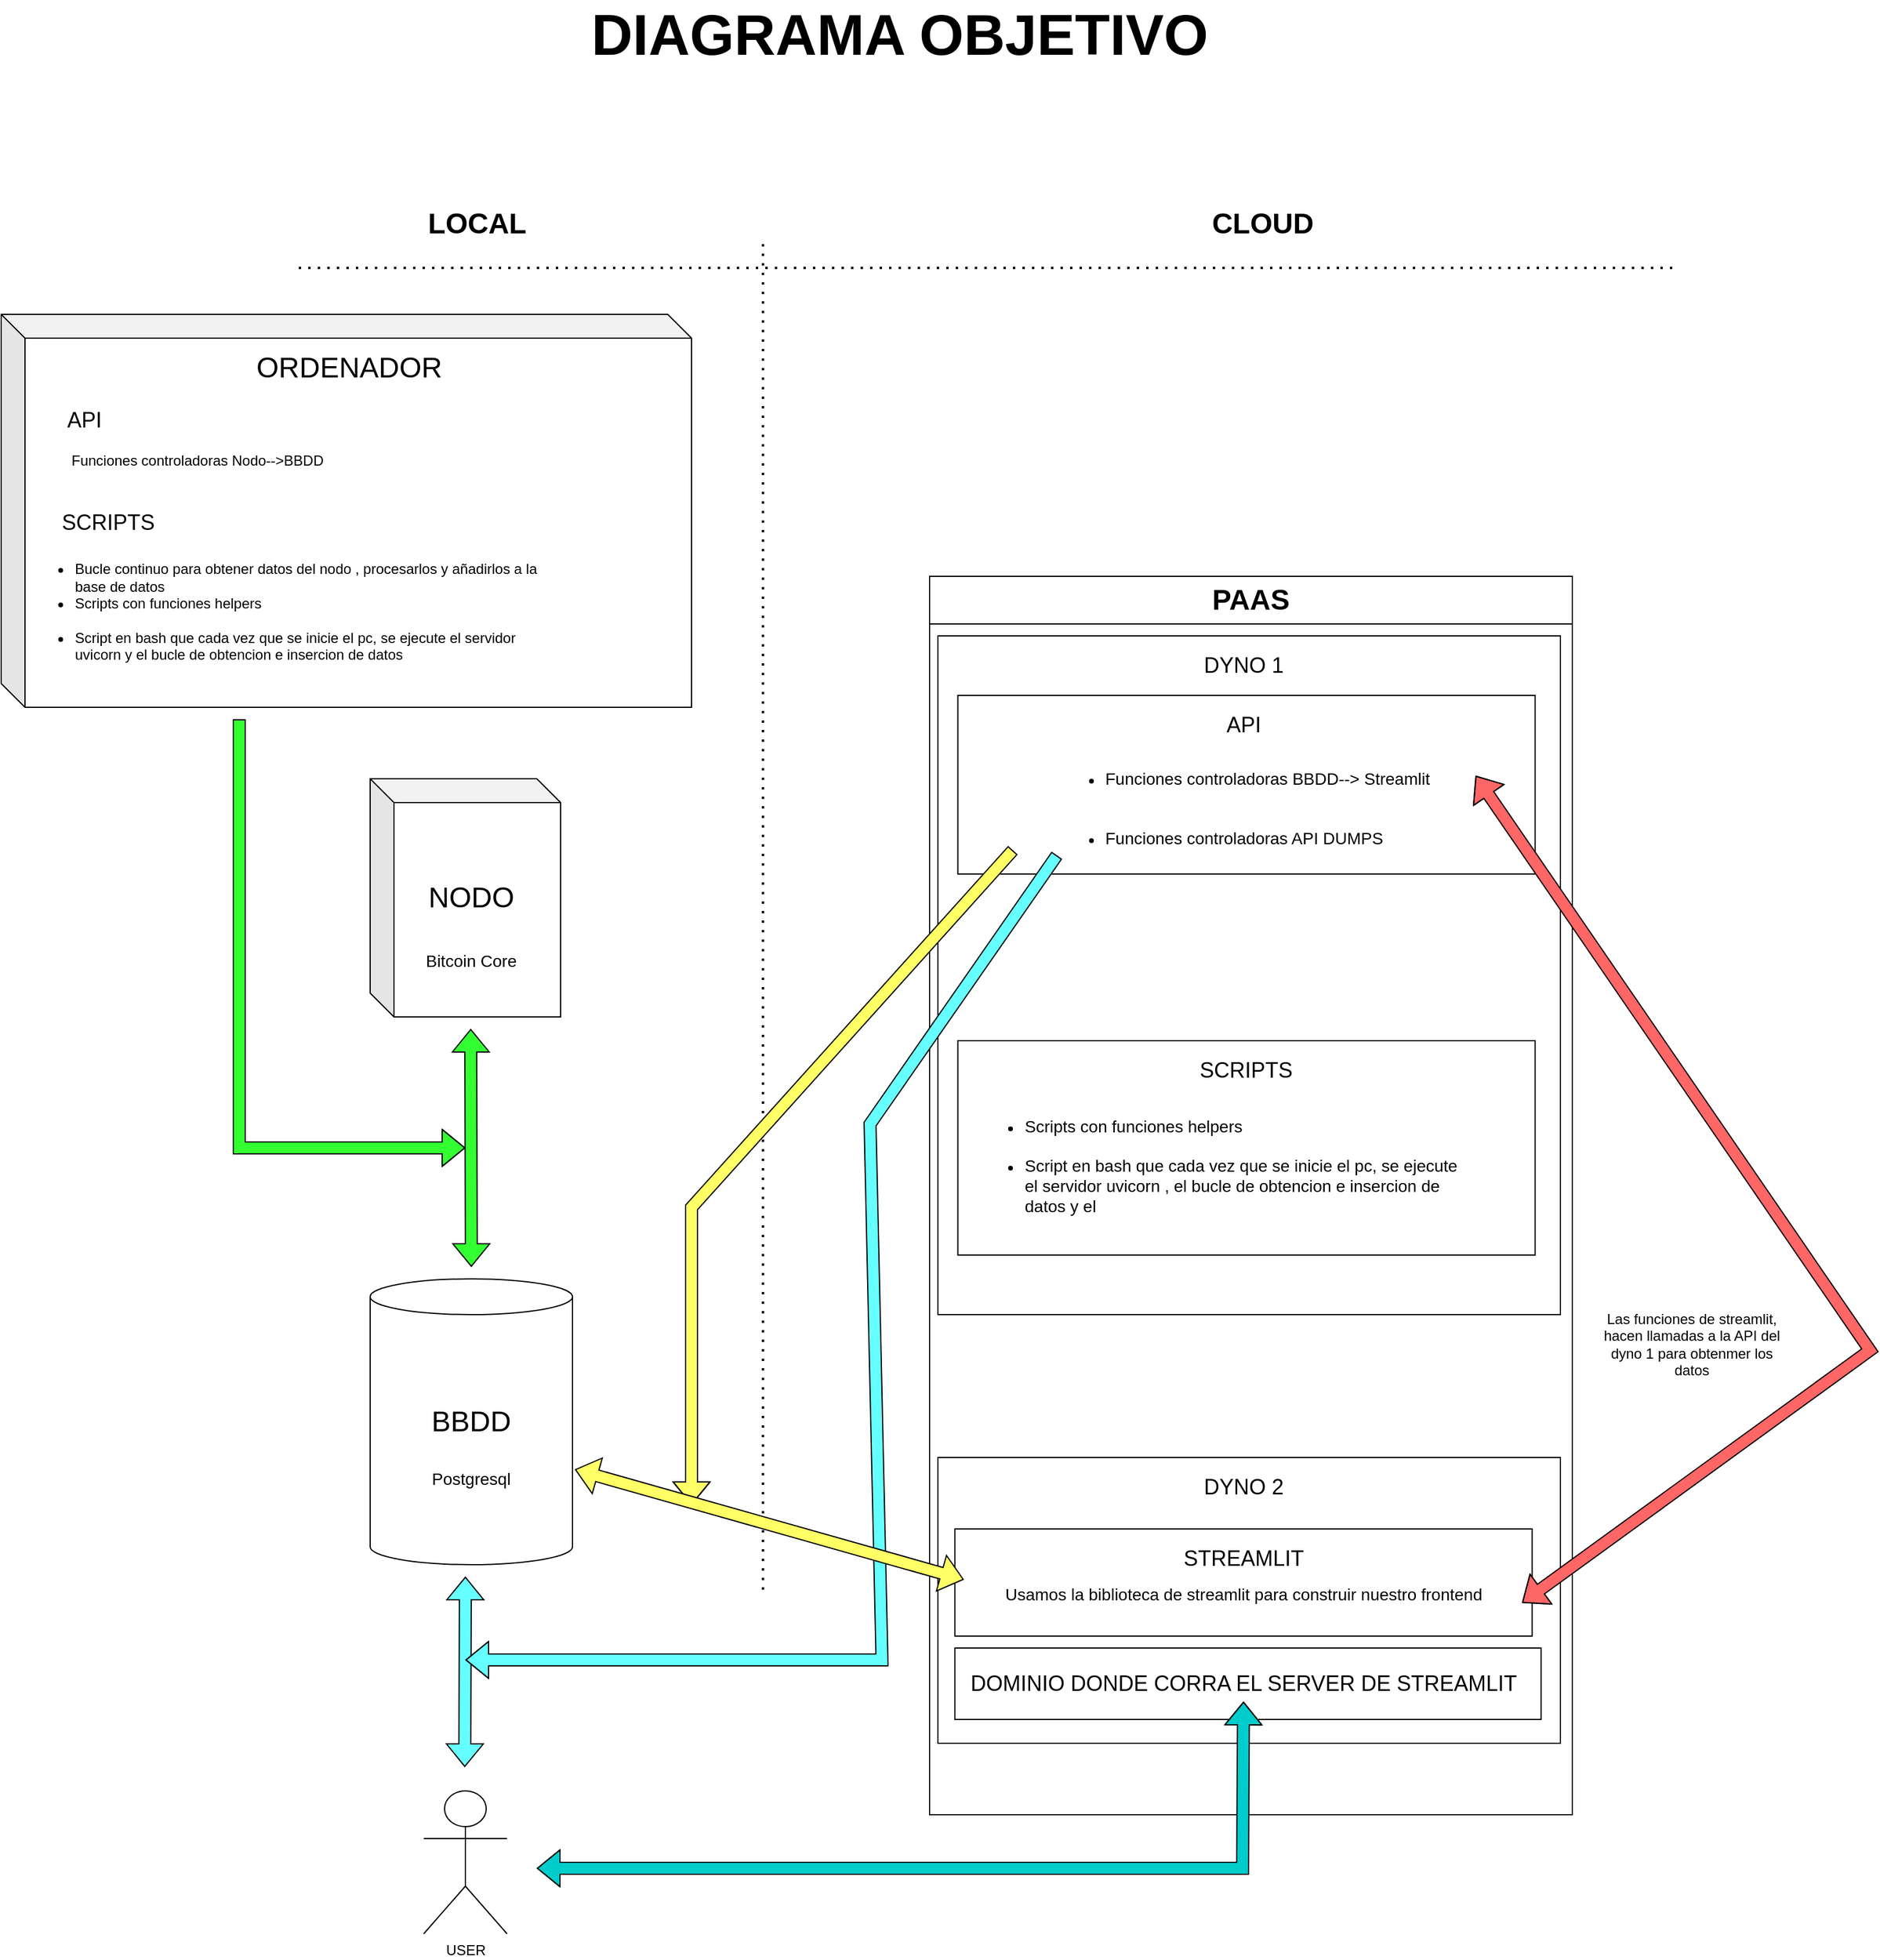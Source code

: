 <mxfile version="21.6.9" type="github">
  <diagram name="Página-1" id="vG8xQ2SYBGna7kwD-b1p">
    <mxGraphModel dx="1674" dy="1919" grid="1" gridSize="10" guides="1" tooltips="1" connect="1" arrows="1" fold="1" page="1" pageScale="1" pageWidth="827" pageHeight="1169" math="0" shadow="0">
      <root>
        <mxCell id="0" />
        <mxCell id="1" parent="0" />
        <mxCell id="fHllkxucUC9-bJpKMprw-2" value="" style="endArrow=none;dashed=1;html=1;dashPattern=1 3;strokeWidth=2;rounded=0;" edge="1" parent="1">
          <mxGeometry width="50" height="50" relative="1" as="geometry">
            <mxPoint x="680" y="381" as="sourcePoint" />
            <mxPoint x="680" y="-749" as="targetPoint" />
          </mxGeometry>
        </mxCell>
        <mxCell id="fHllkxucUC9-bJpKMprw-3" value="" style="shape=cylinder3;whiteSpace=wrap;html=1;boundedLbl=1;backgroundOutline=1;size=15;" vertex="1" parent="1">
          <mxGeometry x="350" y="120" width="170" height="240" as="geometry" />
        </mxCell>
        <mxCell id="fHllkxucUC9-bJpKMprw-4" value="&lt;font style=&quot;font-size: 24px;&quot;&gt;&lt;b&gt;LOCAL&lt;/b&gt;&lt;/font&gt;" style="text;html=1;strokeColor=none;fillColor=none;align=center;verticalAlign=middle;whiteSpace=wrap;rounded=0;" vertex="1" parent="1">
          <mxGeometry x="410" y="-781" width="60" height="30" as="geometry" />
        </mxCell>
        <mxCell id="fHllkxucUC9-bJpKMprw-5" value="&lt;span style=&quot;font-size: 24px;&quot;&gt;&lt;b&gt;CLOUD&lt;/b&gt;&lt;/span&gt;" style="text;html=1;strokeColor=none;fillColor=none;align=center;verticalAlign=middle;whiteSpace=wrap;rounded=0;" vertex="1" parent="1">
          <mxGeometry x="1070" y="-781" width="60" height="30" as="geometry" />
        </mxCell>
        <mxCell id="fHllkxucUC9-bJpKMprw-6" value="&lt;font style=&quot;font-size: 24px;&quot;&gt;BBDD&lt;/font&gt;" style="text;html=1;strokeColor=none;fillColor=none;align=center;verticalAlign=middle;whiteSpace=wrap;rounded=0;" vertex="1" parent="1">
          <mxGeometry x="405" y="225" width="60" height="30" as="geometry" />
        </mxCell>
        <mxCell id="fHllkxucUC9-bJpKMprw-7" value="" style="shape=cube;whiteSpace=wrap;html=1;boundedLbl=1;backgroundOutline=1;darkOpacity=0.05;darkOpacity2=0.1;size=20;" vertex="1" parent="1">
          <mxGeometry x="350" y="-300" width="160" height="200" as="geometry" />
        </mxCell>
        <mxCell id="fHllkxucUC9-bJpKMprw-8" value="&lt;font style=&quot;font-size: 24px;&quot;&gt;NODO&lt;/font&gt;" style="text;html=1;strokeColor=none;fillColor=none;align=center;verticalAlign=middle;whiteSpace=wrap;rounded=0;" vertex="1" parent="1">
          <mxGeometry x="405" y="-215" width="60" height="30" as="geometry" />
        </mxCell>
        <mxCell id="fHllkxucUC9-bJpKMprw-9" value="&lt;font style=&quot;font-size: 24px;&quot;&gt;PAAS&lt;/font&gt;" style="swimlane;whiteSpace=wrap;html=1;startSize=40;" vertex="1" parent="1">
          <mxGeometry x="820" y="-470" width="540" height="1040" as="geometry" />
        </mxCell>
        <mxCell id="fHllkxucUC9-bJpKMprw-39" value="" style="rounded=0;whiteSpace=wrap;html=1;" vertex="1" parent="fHllkxucUC9-bJpKMprw-9">
          <mxGeometry x="7" y="50" width="523" height="570" as="geometry" />
        </mxCell>
        <mxCell id="fHllkxucUC9-bJpKMprw-35" value="" style="rounded=0;whiteSpace=wrap;html=1;" vertex="1" parent="fHllkxucUC9-bJpKMprw-9">
          <mxGeometry x="7" y="740" width="523" height="240" as="geometry" />
        </mxCell>
        <mxCell id="fHllkxucUC9-bJpKMprw-10" value="" style="rounded=0;whiteSpace=wrap;html=1;" vertex="1" parent="fHllkxucUC9-bJpKMprw-9">
          <mxGeometry x="23.75" y="100" width="485" height="150" as="geometry" />
        </mxCell>
        <mxCell id="fHllkxucUC9-bJpKMprw-11" value="" style="rounded=0;whiteSpace=wrap;html=1;" vertex="1" parent="fHllkxucUC9-bJpKMprw-9">
          <mxGeometry x="21.25" y="900" width="492.5" height="60" as="geometry" />
        </mxCell>
        <mxCell id="fHllkxucUC9-bJpKMprw-12" value="&lt;font style=&quot;font-size: 18px;&quot;&gt;API&lt;/font&gt;" style="text;html=1;strokeColor=none;fillColor=none;align=center;verticalAlign=middle;whiteSpace=wrap;rounded=0;" vertex="1" parent="fHllkxucUC9-bJpKMprw-9">
          <mxGeometry x="233.75" y="110" width="60" height="30" as="geometry" />
        </mxCell>
        <mxCell id="fHllkxucUC9-bJpKMprw-13" value="&lt;ul&gt;&lt;li style=&quot;text-align: left;&quot;&gt;&lt;font style=&quot;font-size: 14px;&quot;&gt;Funciones controladoras BBDD--&amp;gt; Streamlit&lt;br&gt;&lt;br&gt;&lt;br&gt;&lt;/font&gt;&lt;/li&gt;&lt;li style=&quot;text-align: left;&quot;&gt;&lt;font style=&quot;font-size: 14px;&quot;&gt;Funciones controladoras API DUMPS&lt;/font&gt;&lt;/li&gt;&lt;/ul&gt;" style="text;html=1;strokeColor=none;fillColor=none;align=center;verticalAlign=middle;whiteSpace=wrap;rounded=0;movable=1;resizable=1;rotatable=1;deletable=1;editable=1;locked=0;connectable=1;" vertex="1" parent="fHllkxucUC9-bJpKMprw-9">
          <mxGeometry x="68.75" y="140" width="390" height="110" as="geometry" />
        </mxCell>
        <mxCell id="fHllkxucUC9-bJpKMprw-14" style="edgeStyle=orthogonalEdgeStyle;rounded=0;orthogonalLoop=1;jettySize=auto;html=1;exitX=0.5;exitY=1;exitDx=0;exitDy=0;" edge="1" parent="fHllkxucUC9-bJpKMprw-9" source="fHllkxucUC9-bJpKMprw-13" target="fHllkxucUC9-bJpKMprw-13">
          <mxGeometry relative="1" as="geometry" />
        </mxCell>
        <mxCell id="fHllkxucUC9-bJpKMprw-15" value="" style="rounded=0;whiteSpace=wrap;html=1;" vertex="1" parent="fHllkxucUC9-bJpKMprw-9">
          <mxGeometry x="23.75" y="390" width="485" height="180" as="geometry" />
        </mxCell>
        <mxCell id="fHllkxucUC9-bJpKMprw-16" value="&lt;font style=&quot;font-size: 18px;&quot;&gt;SCRIPTS&lt;/font&gt;" style="text;html=1;strokeColor=none;fillColor=none;align=center;verticalAlign=middle;whiteSpace=wrap;rounded=0;" vertex="1" parent="fHllkxucUC9-bJpKMprw-9">
          <mxGeometry x="236.25" y="400" width="60" height="30" as="geometry" />
        </mxCell>
        <mxCell id="fHllkxucUC9-bJpKMprw-17" value="&lt;ul&gt;&lt;li style=&quot;text-align: left;&quot;&gt;&lt;span style=&quot;font-size: 14px;&quot;&gt;Scripts con funciones helpers&lt;br&gt;&lt;br&gt;&lt;/span&gt;&lt;/li&gt;&lt;li style=&quot;text-align: left;&quot;&gt;&lt;span style=&quot;font-size: 14px;&quot;&gt;Script en bash que cada vez que se inicie el pc, se ejecute el servidor uvicorn , el bucle de obtencion e insercion de datos y el&amp;nbsp;&lt;/span&gt;&lt;/li&gt;&lt;/ul&gt;" style="text;html=1;strokeColor=none;fillColor=none;align=center;verticalAlign=middle;whiteSpace=wrap;rounded=0;" vertex="1" parent="fHllkxucUC9-bJpKMprw-9">
          <mxGeometry x="38.75" y="440" width="417.5" height="110" as="geometry" />
        </mxCell>
        <mxCell id="fHllkxucUC9-bJpKMprw-18" value="" style="rounded=0;whiteSpace=wrap;html=1;" vertex="1" parent="fHllkxucUC9-bJpKMprw-9">
          <mxGeometry x="21.25" y="800" width="485" height="90" as="geometry" />
        </mxCell>
        <mxCell id="fHllkxucUC9-bJpKMprw-19" value="&lt;span style=&quot;font-size: 18px;&quot;&gt;STREAMLIT&lt;/span&gt;" style="text;html=1;strokeColor=none;fillColor=none;align=center;verticalAlign=middle;whiteSpace=wrap;rounded=0;" vertex="1" parent="fHllkxucUC9-bJpKMprw-9">
          <mxGeometry x="203.75" y="810" width="120" height="30" as="geometry" />
        </mxCell>
        <mxCell id="fHllkxucUC9-bJpKMprw-20" value="&lt;div&gt;&lt;span style=&quot;font-size: 14px;&quot;&gt;Usamos la biblioteca de streamlit para construir nuestro frontend&lt;/span&gt;&lt;/div&gt;" style="text;html=1;strokeColor=none;fillColor=none;align=center;verticalAlign=middle;whiteSpace=wrap;rounded=0;" vertex="1" parent="fHllkxucUC9-bJpKMprw-9">
          <mxGeometry x="28.75" y="830" width="470" height="50" as="geometry" />
        </mxCell>
        <mxCell id="fHllkxucUC9-bJpKMprw-21" value="&lt;span style=&quot;font-size: 18px;&quot;&gt;DOMINIO DONDE CORRA EL SERVER DE STREAMLIT&lt;/span&gt;" style="text;html=1;strokeColor=none;fillColor=none;align=center;verticalAlign=middle;whiteSpace=wrap;rounded=0;" vertex="1" parent="fHllkxucUC9-bJpKMprw-9">
          <mxGeometry x="23.75" y="915" width="480" height="30" as="geometry" />
        </mxCell>
        <mxCell id="fHllkxucUC9-bJpKMprw-37" value="&lt;span style=&quot;font-size: 18px;&quot;&gt;DYNO 2&lt;/span&gt;" style="text;html=1;strokeColor=none;fillColor=none;align=center;verticalAlign=middle;whiteSpace=wrap;rounded=0;" vertex="1" parent="fHllkxucUC9-bJpKMprw-9">
          <mxGeometry x="203.75" y="750" width="120" height="30" as="geometry" />
        </mxCell>
        <mxCell id="fHllkxucUC9-bJpKMprw-38" value="&lt;span style=&quot;font-size: 18px;&quot;&gt;DYNO 1&lt;/span&gt;" style="text;html=1;strokeColor=none;fillColor=none;align=center;verticalAlign=middle;whiteSpace=wrap;rounded=0;" vertex="1" parent="fHllkxucUC9-bJpKMprw-9">
          <mxGeometry x="203.75" y="60" width="120" height="30" as="geometry" />
        </mxCell>
        <mxCell id="fHllkxucUC9-bJpKMprw-43" value="" style="shape=flexArrow;endArrow=classic;startArrow=classic;html=1;rounded=0;exitX=0.998;exitY=0.64;exitDx=0;exitDy=0;exitPerimeter=0;entryX=1;entryY=0.25;entryDx=0;entryDy=0;fillColor=#FF6666;" edge="1" parent="fHllkxucUC9-bJpKMprw-9" source="fHllkxucUC9-bJpKMprw-20" target="fHllkxucUC9-bJpKMprw-13">
          <mxGeometry width="100" height="100" relative="1" as="geometry">
            <mxPoint x="263.25" y="750.0" as="sourcePoint" />
            <mxPoint x="263.3" y="592.01" as="targetPoint" />
            <Array as="points">
              <mxPoint x="790" y="650" />
            </Array>
          </mxGeometry>
        </mxCell>
        <mxCell id="fHllkxucUC9-bJpKMprw-22" value="&lt;span style=&quot;font-size: 14px;&quot;&gt;Bitcoin Core&lt;/span&gt;" style="text;html=1;strokeColor=none;fillColor=none;align=center;verticalAlign=middle;whiteSpace=wrap;rounded=0;" vertex="1" parent="1">
          <mxGeometry x="380" y="-160" width="110" height="25" as="geometry" />
        </mxCell>
        <mxCell id="fHllkxucUC9-bJpKMprw-23" value="&lt;span style=&quot;font-size: 14px;&quot;&gt;Postgresql&lt;/span&gt;" style="text;html=1;strokeColor=none;fillColor=none;align=center;verticalAlign=middle;whiteSpace=wrap;rounded=0;" vertex="1" parent="1">
          <mxGeometry x="380" y="275" width="110" height="25" as="geometry" />
        </mxCell>
        <mxCell id="fHllkxucUC9-bJpKMprw-24" value="" style="shape=flexArrow;endArrow=classic;startArrow=classic;html=1;rounded=0;fillColor=#33FF33;" edge="1" parent="1">
          <mxGeometry width="100" height="100" relative="1" as="geometry">
            <mxPoint x="435" y="110" as="sourcePoint" />
            <mxPoint x="434.5" y="-90" as="targetPoint" />
          </mxGeometry>
        </mxCell>
        <mxCell id="fHllkxucUC9-bJpKMprw-26" value="" style="shape=flexArrow;endArrow=classic;html=1;rounded=0;fillColor=#FFFF66;" edge="1" parent="1">
          <mxGeometry width="50" height="50" relative="1" as="geometry">
            <mxPoint x="890" y="-240" as="sourcePoint" />
            <mxPoint x="620" y="310" as="targetPoint" />
            <Array as="points">
              <mxPoint x="620" y="60" />
            </Array>
          </mxGeometry>
        </mxCell>
        <mxCell id="fHllkxucUC9-bJpKMprw-27" value="USER" style="shape=umlActor;verticalLabelPosition=bottom;verticalAlign=top;html=1;outlineConnect=0;" vertex="1" parent="1">
          <mxGeometry x="395" y="550" width="70" height="120" as="geometry" />
        </mxCell>
        <mxCell id="fHllkxucUC9-bJpKMprw-28" value="" style="shape=flexArrow;endArrow=classic;startArrow=classic;html=1;rounded=0;fillColor=#66FFFF;" edge="1" parent="1">
          <mxGeometry width="100" height="100" relative="1" as="geometry">
            <mxPoint x="429.5" y="530" as="sourcePoint" />
            <mxPoint x="430" y="370" as="targetPoint" />
          </mxGeometry>
        </mxCell>
        <mxCell id="fHllkxucUC9-bJpKMprw-29" value="" style="endArrow=none;dashed=1;html=1;dashPattern=1 3;strokeWidth=2;rounded=0;" edge="1" parent="1">
          <mxGeometry width="50" height="50" relative="1" as="geometry">
            <mxPoint x="290" y="-729" as="sourcePoint" />
            <mxPoint x="1450" y="-729" as="targetPoint" />
          </mxGeometry>
        </mxCell>
        <mxCell id="fHllkxucUC9-bJpKMprw-30" value="" style="shape=flexArrow;endArrow=classic;startArrow=classic;html=1;rounded=0;fillColor=#00CCCC;entryX=0.5;entryY=1;entryDx=0;entryDy=0;" edge="1" parent="1" target="fHllkxucUC9-bJpKMprw-21">
          <mxGeometry width="100" height="100" relative="1" as="geometry">
            <mxPoint x="490" y="615" as="sourcePoint" />
            <mxPoint x="1083" y="385" as="targetPoint" />
            <Array as="points">
              <mxPoint x="1083" y="615" />
            </Array>
          </mxGeometry>
        </mxCell>
        <mxCell id="fHllkxucUC9-bJpKMprw-31" value="" style="shape=flexArrow;endArrow=classic;html=1;rounded=0;fillColor=#66FFFF;exitX=0.098;exitY=0.857;exitDx=0;exitDy=0;exitPerimeter=0;" edge="1" parent="1" source="fHllkxucUC9-bJpKMprw-13">
          <mxGeometry width="50" height="50" relative="1" as="geometry">
            <mxPoint x="780" as="sourcePoint" />
            <mxPoint x="430" y="440" as="targetPoint" />
            <Array as="points">
              <mxPoint x="770" y="-10" />
              <mxPoint x="780" y="440" />
            </Array>
          </mxGeometry>
        </mxCell>
        <mxCell id="fHllkxucUC9-bJpKMprw-32" value="" style="shape=flexArrow;endArrow=classic;startArrow=classic;html=1;rounded=0;entryX=0;entryY=0.25;entryDx=0;entryDy=0;fillColor=#FFFF66;exitX=1.012;exitY=0.667;exitDx=0;exitDy=0;exitPerimeter=0;" edge="1" parent="1" source="fHllkxucUC9-bJpKMprw-3" target="fHllkxucUC9-bJpKMprw-20">
          <mxGeometry width="100" height="100" relative="1" as="geometry">
            <mxPoint x="520" y="230" as="sourcePoint" />
            <mxPoint x="620" y="130" as="targetPoint" />
          </mxGeometry>
        </mxCell>
        <mxCell id="fHllkxucUC9-bJpKMprw-33" value="&lt;font style=&quot;font-size: 48px;&quot;&gt;&lt;b style=&quot;&quot;&gt;DIAGRAMA OBJETIVO&lt;/b&gt;&lt;/font&gt;" style="text;html=1;strokeColor=none;fillColor=none;align=center;verticalAlign=middle;whiteSpace=wrap;rounded=0;" vertex="1" parent="1">
          <mxGeometry x="465" y="-940" width="660" height="30" as="geometry" />
        </mxCell>
        <mxCell id="fHllkxucUC9-bJpKMprw-62" value="Las funciones de streamlit, hacen llamadas a la API del dyno 1 para obtenmer los datos" style="text;html=1;strokeColor=none;fillColor=none;align=center;verticalAlign=middle;whiteSpace=wrap;rounded=0;" vertex="1" parent="1">
          <mxGeometry x="1380" y="160" width="161.25" height="30" as="geometry" />
        </mxCell>
        <mxCell id="fHllkxucUC9-bJpKMprw-63" value="" style="shape=cube;whiteSpace=wrap;html=1;boundedLbl=1;backgroundOutline=1;darkOpacity=0.05;darkOpacity2=0.1;" vertex="1" parent="1">
          <mxGeometry x="40" y="-690" width="580" height="330" as="geometry" />
        </mxCell>
        <mxCell id="fHllkxucUC9-bJpKMprw-64" value="&lt;span style=&quot;font-size: 24px;&quot;&gt;ORDENADOR&lt;/span&gt;" style="text;html=1;strokeColor=none;fillColor=none;align=center;verticalAlign=middle;whiteSpace=wrap;rounded=0;" vertex="1" parent="1">
          <mxGeometry x="260" y="-660" width="145" height="30" as="geometry" />
        </mxCell>
        <mxCell id="fHllkxucUC9-bJpKMprw-65" style="edgeStyle=orthogonalEdgeStyle;rounded=0;orthogonalLoop=1;jettySize=auto;html=1;exitX=0.5;exitY=1;exitDx=0;exitDy=0;" edge="1" parent="1" source="fHllkxucUC9-bJpKMprw-64" target="fHllkxucUC9-bJpKMprw-64">
          <mxGeometry relative="1" as="geometry" />
        </mxCell>
        <mxCell id="fHllkxucUC9-bJpKMprw-69" value="Funciones controladoras Nodo--&amp;gt;BBDD" style="text;html=1;strokeColor=none;fillColor=none;align=center;verticalAlign=middle;whiteSpace=wrap;rounded=0;" vertex="1" parent="1">
          <mxGeometry x="80" y="-582" width="250" height="30" as="geometry" />
        </mxCell>
        <mxCell id="fHllkxucUC9-bJpKMprw-70" value="&lt;font style=&quot;font-size: 18px;&quot;&gt;API&lt;/font&gt;" style="text;html=1;strokeColor=none;fillColor=none;align=center;verticalAlign=middle;whiteSpace=wrap;rounded=0;" vertex="1" parent="1">
          <mxGeometry x="80" y="-616" width="60" height="30" as="geometry" />
        </mxCell>
        <mxCell id="fHllkxucUC9-bJpKMprw-71" value="" style="shape=flexArrow;endArrow=classic;html=1;rounded=0;fillColor=#33FF33;" edge="1" parent="1">
          <mxGeometry width="50" height="50" relative="1" as="geometry">
            <mxPoint x="240" y="-350" as="sourcePoint" />
            <mxPoint x="430" y="10" as="targetPoint" />
            <Array as="points">
              <mxPoint x="240" y="-190" />
              <mxPoint x="240" y="10" />
            </Array>
          </mxGeometry>
        </mxCell>
        <mxCell id="fHllkxucUC9-bJpKMprw-72" value="&lt;ul&gt;&lt;li&gt;&lt;font style=&quot;font-size: 12px;&quot;&gt;Bucle continuo para obtener datos del nodo , procesarlos y añadirlos a la base de datos&lt;/font&gt;&lt;/li&gt;&lt;li style=&quot;border-color: var(--border-color); text-align: left;&quot;&gt;&lt;font style=&quot;font-size: 12px;&quot;&gt;Scripts con funciones helpers&lt;br style=&quot;border-color: var(--border-color);&quot;&gt;&lt;br style=&quot;border-color: var(--border-color);&quot;&gt;&lt;/font&gt;&lt;/li&gt;&lt;li style=&quot;border-color: var(--border-color); text-align: left;&quot;&gt;&lt;span style=&quot;border-color: var(--border-color);&quot;&gt;&lt;font style=&quot;font-size: 12px;&quot;&gt;Script en bash que cada vez que se inicie el pc, se ejecute el servidor uvicorn y el bucle de obtencion e insercion de datos&amp;nbsp;&lt;/font&gt;&lt;/span&gt;&lt;/li&gt;&lt;/ul&gt;" style="text;html=1;strokeColor=none;fillColor=none;align=left;verticalAlign=middle;whiteSpace=wrap;rounded=0;" vertex="1" parent="1">
          <mxGeometry x="60" y="-490" width="440" height="100" as="geometry" />
        </mxCell>
        <mxCell id="fHllkxucUC9-bJpKMprw-73" value="&lt;font style=&quot;font-size: 18px;&quot;&gt;SCRIPTS&lt;/font&gt;" style="text;html=1;strokeColor=none;fillColor=none;align=center;verticalAlign=middle;whiteSpace=wrap;rounded=0;" vertex="1" parent="1">
          <mxGeometry x="100" y="-530" width="60" height="30" as="geometry" />
        </mxCell>
      </root>
    </mxGraphModel>
  </diagram>
</mxfile>
